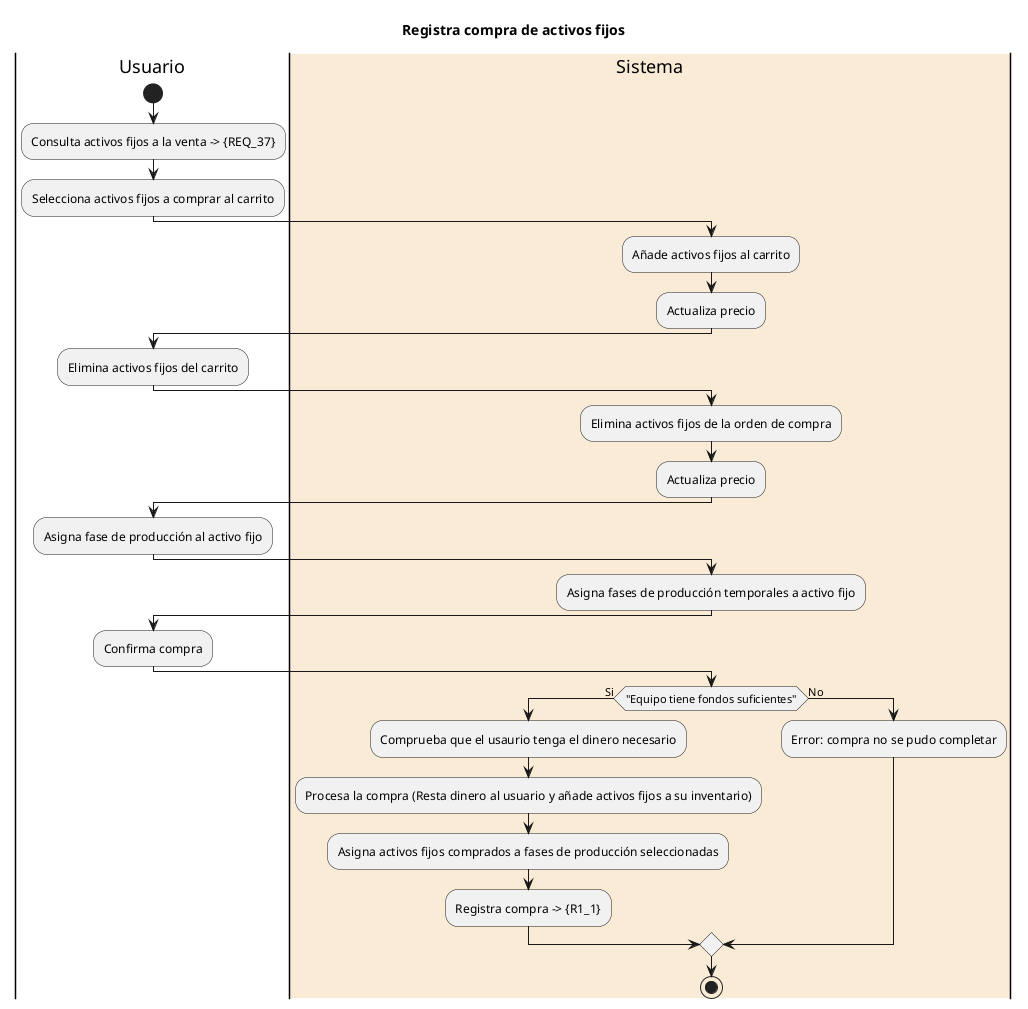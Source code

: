 @startuml Registra compra de activos fijos
title Registra compra de activos fijos

|Usuario|
start
:Consulta activos fijos a la venta -> {REQ_37};
:Selecciona activos fijos a comprar al carrito;

|#AntiqueWhite|Sistema|
:Añade activos fijos al carrito;
:Actualiza precio;

|Usuario|
:Elimina activos fijos del carrito;

|Sistema|
:Elimina activos fijos de la orden de compra;
:Actualiza precio;

|Usuario|
:Asigna fase de producción al activo fijo;

|Sistema|
:Asigna fases de producción temporales a activo fijo;

|Usuario|
:Confirma compra;

|Sistema|
if ("Equipo tiene fondos suficientes") then (Si)
  :Comprueba que el usaurio tenga el dinero necesario;
  :Procesa la compra (Resta dinero al usuario y añade activos fijos a su inventario);
  :Asigna activos fijos comprados a fases de producción seleccionadas;
  :Registra compra -> {R1_1};
else (No)
  :Error: compra no se pudo completar;
endif


stop


@enduml